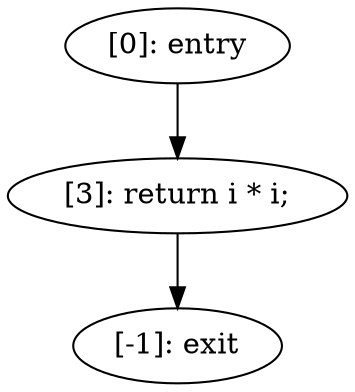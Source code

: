 digraph {
"0" [label="[-1]: exit"] 
"1" [label="[0]: entry"] 
"2" [label="[3]: return i * i;\n"] 
"1" -> "2" [label=""] 
"2" -> "0" [label=""] 
}
